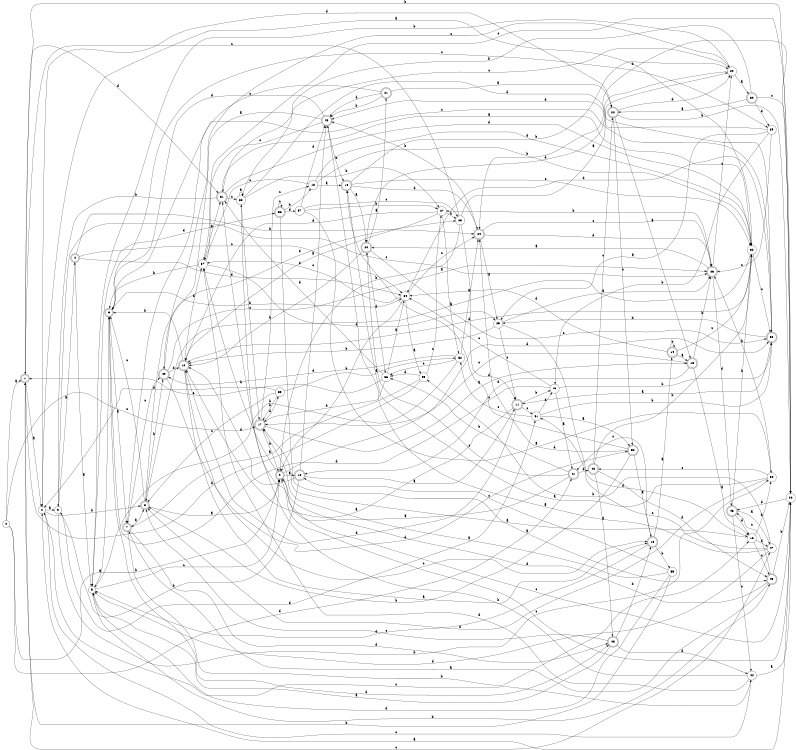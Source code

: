 digraph n47_4 {
__start0 [label="" shape="none"];

rankdir=LR;
size="8,5";

s0 [style="filled", color="black", fillcolor="white" shape="circle", label="0"];
s1 [style="rounded,filled", color="black", fillcolor="white" shape="doublecircle", label="1"];
s2 [style="filled", color="black", fillcolor="white" shape="circle", label="2"];
s3 [style="filled", color="black", fillcolor="white" shape="circle", label="3"];
s4 [style="rounded,filled", color="black", fillcolor="white" shape="doublecircle", label="4"];
s5 [style="filled", color="black", fillcolor="white" shape="circle", label="5"];
s6 [style="rounded,filled", color="black", fillcolor="white" shape="doublecircle", label="6"];
s7 [style="rounded,filled", color="black", fillcolor="white" shape="doublecircle", label="7"];
s8 [style="rounded,filled", color="black", fillcolor="white" shape="doublecircle", label="8"];
s9 [style="rounded,filled", color="black", fillcolor="white" shape="doublecircle", label="9"];
s10 [style="rounded,filled", color="black", fillcolor="white" shape="doublecircle", label="10"];
s11 [style="rounded,filled", color="black", fillcolor="white" shape="doublecircle", label="11"];
s12 [style="rounded,filled", color="black", fillcolor="white" shape="doublecircle", label="12"];
s13 [style="rounded,filled", color="black", fillcolor="white" shape="doublecircle", label="13"];
s14 [style="rounded,filled", color="black", fillcolor="white" shape="doublecircle", label="14"];
s15 [style="rounded,filled", color="black", fillcolor="white" shape="doublecircle", label="15"];
s16 [style="filled", color="black", fillcolor="white" shape="circle", label="16"];
s17 [style="rounded,filled", color="black", fillcolor="white" shape="doublecircle", label="17"];
s18 [style="filled", color="black", fillcolor="white" shape="circle", label="18"];
s19 [style="rounded,filled", color="black", fillcolor="white" shape="doublecircle", label="19"];
s20 [style="rounded,filled", color="black", fillcolor="white" shape="doublecircle", label="20"];
s21 [style="rounded,filled", color="black", fillcolor="white" shape="doublecircle", label="21"];
s22 [style="rounded,filled", color="black", fillcolor="white" shape="doublecircle", label="22"];
s23 [style="filled", color="black", fillcolor="white" shape="circle", label="23"];
s24 [style="rounded,filled", color="black", fillcolor="white" shape="doublecircle", label="24"];
s25 [style="filled", color="black", fillcolor="white" shape="circle", label="25"];
s26 [style="rounded,filled", color="black", fillcolor="white" shape="doublecircle", label="26"];
s27 [style="filled", color="black", fillcolor="white" shape="circle", label="27"];
s28 [style="filled", color="black", fillcolor="white" shape="circle", label="28"];
s29 [style="filled", color="black", fillcolor="white" shape="circle", label="29"];
s30 [style="rounded,filled", color="black", fillcolor="white" shape="doublecircle", label="30"];
s31 [style="rounded,filled", color="black", fillcolor="white" shape="doublecircle", label="31"];
s32 [style="filled", color="black", fillcolor="white" shape="circle", label="32"];
s33 [style="rounded,filled", color="black", fillcolor="white" shape="doublecircle", label="33"];
s34 [style="filled", color="black", fillcolor="white" shape="circle", label="34"];
s35 [style="filled", color="black", fillcolor="white" shape="circle", label="35"];
s36 [style="filled", color="black", fillcolor="white" shape="circle", label="36"];
s37 [style="filled", color="black", fillcolor="white" shape="circle", label="37"];
s38 [style="filled", color="black", fillcolor="white" shape="circle", label="38"];
s39 [style="filled", color="black", fillcolor="white" shape="circle", label="39"];
s40 [style="filled", color="black", fillcolor="white" shape="circle", label="40"];
s41 [style="rounded,filled", color="black", fillcolor="white" shape="doublecircle", label="41"];
s42 [style="rounded,filled", color="black", fillcolor="white" shape="doublecircle", label="42"];
s43 [style="rounded,filled", color="black", fillcolor="white" shape="doublecircle", label="43"];
s44 [style="filled", color="black", fillcolor="white" shape="circle", label="44"];
s45 [style="rounded,filled", color="black", fillcolor="white" shape="doublecircle", label="45"];
s46 [style="rounded,filled", color="black", fillcolor="white" shape="doublecircle", label="46"];
s47 [style="filled", color="black", fillcolor="white" shape="circle", label="47"];
s48 [style="rounded,filled", color="black", fillcolor="white" shape="doublecircle", label="48"];
s49 [style="rounded,filled", color="black", fillcolor="white" shape="doublecircle", label="49"];
s50 [style="rounded,filled", color="black", fillcolor="white" shape="doublecircle", label="50"];
s51 [style="filled", color="black", fillcolor="white" shape="circle", label="51"];
s52 [style="filled", color="black", fillcolor="white" shape="circle", label="52"];
s53 [style="filled", color="black", fillcolor="white" shape="circle", label="53"];
s54 [style="filled", color="black", fillcolor="white" shape="circle", label="54"];
s55 [style="filled", color="black", fillcolor="white" shape="circle", label="55"];
s56 [style="rounded,filled", color="black", fillcolor="white" shape="doublecircle", label="56"];
s57 [style="filled", color="black", fillcolor="white" shape="circle", label="57"];
s0 -> s1 [label="a"];
s0 -> s9 [label="b"];
s0 -> s17 [label="c"];
s0 -> s41 [label="d"];
s1 -> s2 [label="a"];
s1 -> s23 [label="b"];
s1 -> s47 [label="c"];
s1 -> s31 [label="d"];
s2 -> s3 [label="a"];
s2 -> s8 [label="b"];
s2 -> s16 [label="c"];
s2 -> s22 [label="d"];
s3 -> s4 [label="a"];
s3 -> s54 [label="b"];
s3 -> s26 [label="c"];
s3 -> s51 [label="d"];
s4 -> s5 [label="a"];
s4 -> s24 [label="b"];
s4 -> s34 [label="c"];
s4 -> s34 [label="d"];
s5 -> s6 [label="a"];
s5 -> s45 [label="b"];
s5 -> s9 [label="c"];
s5 -> s56 [label="d"];
s6 -> s7 [label="a"];
s6 -> s34 [label="b"];
s6 -> s39 [label="c"];
s6 -> s43 [label="d"];
s7 -> s8 [label="a"];
s7 -> s44 [label="b"];
s7 -> s49 [label="c"];
s7 -> s43 [label="d"];
s8 -> s9 [label="a"];
s8 -> s49 [label="b"];
s8 -> s6 [label="c"];
s8 -> s28 [label="d"];
s9 -> s10 [label="a"];
s9 -> s37 [label="b"];
s9 -> s23 [label="c"];
s9 -> s33 [label="d"];
s10 -> s11 [label="a"];
s10 -> s3 [label="b"];
s10 -> s48 [label="c"];
s10 -> s12 [label="d"];
s11 -> s12 [label="a"];
s11 -> s40 [label="b"];
s11 -> s51 [label="c"];
s11 -> s12 [label="d"];
s12 -> s13 [label="a"];
s12 -> s6 [label="b"];
s12 -> s13 [label="c"];
s12 -> s37 [label="d"];
s13 -> s14 [label="a"];
s13 -> s55 [label="b"];
s13 -> s41 [label="c"];
s13 -> s5 [label="d"];
s14 -> s15 [label="a"];
s14 -> s14 [label="b"];
s14 -> s32 [label="c"];
s14 -> s34 [label="d"];
s15 -> s16 [label="a"];
s15 -> s26 [label="b"];
s15 -> s17 [label="c"];
s15 -> s10 [label="d"];
s16 -> s17 [label="a"];
s16 -> s54 [label="b"];
s16 -> s45 [label="c"];
s16 -> s47 [label="d"];
s17 -> s15 [label="a"];
s17 -> s9 [label="b"];
s17 -> s18 [label="c"];
s17 -> s53 [label="d"];
s18 -> s19 [label="a"];
s18 -> s32 [label="b"];
s18 -> s37 [label="c"];
s18 -> s32 [label="d"];
s19 -> s20 [label="a"];
s19 -> s29 [label="b"];
s19 -> s32 [label="c"];
s19 -> s24 [label="d"];
s20 -> s21 [label="a"];
s20 -> s12 [label="b"];
s20 -> s33 [label="c"];
s20 -> s36 [label="d"];
s21 -> s22 [label="a"];
s21 -> s48 [label="b"];
s21 -> s7 [label="c"];
s21 -> s48 [label="d"];
s22 -> s15 [label="a"];
s22 -> s23 [label="b"];
s22 -> s50 [label="c"];
s22 -> s29 [label="d"];
s23 -> s2 [label="a"];
s23 -> s24 [label="b"];
s23 -> s9 [label="c"];
s23 -> s46 [label="d"];
s24 -> s25 [label="a"];
s24 -> s48 [label="b"];
s24 -> s26 [label="c"];
s24 -> s26 [label="d"];
s25 -> s26 [label="a"];
s25 -> s12 [label="b"];
s25 -> s11 [label="c"];
s25 -> s16 [label="d"];
s26 -> s20 [label="a"];
s26 -> s27 [label="b"];
s26 -> s29 [label="c"];
s26 -> s46 [label="d"];
s27 -> s12 [label="a"];
s27 -> s28 [label="b"];
s27 -> s52 [label="c"];
s27 -> s12 [label="d"];
s28 -> s29 [label="a"];
s28 -> s9 [label="b"];
s28 -> s1 [label="c"];
s28 -> s11 [label="d"];
s29 -> s30 [label="a"];
s29 -> s5 [label="b"];
s29 -> s38 [label="c"];
s29 -> s20 [label="d"];
s30 -> s22 [label="a"];
s30 -> s31 [label="b"];
s30 -> s23 [label="c"];
s30 -> s39 [label="d"];
s31 -> s32 [label="a"];
s31 -> s3 [label="b"];
s31 -> s38 [label="c"];
s31 -> s32 [label="d"];
s32 -> s2 [label="a"];
s32 -> s8 [label="b"];
s32 -> s33 [label="c"];
s32 -> s12 [label="d"];
s33 -> s11 [label="a"];
s33 -> s25 [label="b"];
s33 -> s6 [label="c"];
s33 -> s34 [label="d"];
s34 -> s35 [label="a"];
s34 -> s9 [label="b"];
s34 -> s24 [label="c"];
s34 -> s37 [label="d"];
s35 -> s7 [label="a"];
s35 -> s1 [label="b"];
s35 -> s27 [label="c"];
s35 -> s36 [label="d"];
s36 -> s34 [label="a"];
s36 -> s17 [label="b"];
s36 -> s1 [label="c"];
s36 -> s31 [label="d"];
s37 -> s31 [label="a"];
s37 -> s6 [label="b"];
s37 -> s23 [label="c"];
s37 -> s25 [label="d"];
s38 -> s38 [label="a"];
s38 -> s27 [label="b"];
s38 -> s17 [label="c"];
s38 -> s33 [label="d"];
s39 -> s25 [label="a"];
s39 -> s40 [label="b"];
s39 -> s26 [label="c"];
s39 -> s48 [label="d"];
s40 -> s41 [label="a"];
s40 -> s33 [label="b"];
s40 -> s34 [label="c"];
s40 -> s6 [label="d"];
s41 -> s31 [label="a"];
s41 -> s36 [label="b"];
s41 -> s20 [label="c"];
s41 -> s42 [label="d"];
s42 -> s43 [label="a"];
s42 -> s32 [label="b"];
s42 -> s22 [label="c"];
s42 -> s45 [label="d"];
s43 -> s5 [label="a"];
s43 -> s13 [label="b"];
s43 -> s8 [label="c"];
s43 -> s44 [label="d"];
s44 -> s23 [label="a"];
s44 -> s38 [label="b"];
s44 -> s2 [label="c"];
s44 -> s37 [label="d"];
s45 -> s7 [label="a"];
s45 -> s23 [label="b"];
s45 -> s46 [label="c"];
s45 -> s9 [label="d"];
s46 -> s47 [label="a"];
s46 -> s32 [label="b"];
s46 -> s44 [label="c"];
s46 -> s16 [label="d"];
s47 -> s48 [label="a"];
s47 -> s35 [label="b"];
s47 -> s51 [label="c"];
s47 -> s5 [label="d"];
s48 -> s49 [label="a"];
s48 -> s19 [label="b"];
s48 -> s37 [label="c"];
s48 -> s6 [label="d"];
s49 -> s26 [label="a"];
s49 -> s12 [label="b"];
s49 -> s29 [label="c"];
s49 -> s50 [label="d"];
s50 -> s13 [label="a"];
s50 -> s8 [label="b"];
s50 -> s19 [label="c"];
s50 -> s24 [label="d"];
s51 -> s50 [label="a"];
s51 -> s33 [label="b"];
s51 -> s52 [label="c"];
s51 -> s40 [label="d"];
s52 -> s24 [label="a"];
s52 -> s5 [label="b"];
s52 -> s36 [label="c"];
s52 -> s49 [label="d"];
s53 -> s52 [label="a"];
s53 -> s17 [label="b"];
s53 -> s8 [label="c"];
s53 -> s2 [label="d"];
s54 -> s19 [label="a"];
s54 -> s26 [label="b"];
s54 -> s42 [label="c"];
s54 -> s8 [label="d"];
s55 -> s17 [label="a"];
s55 -> s1 [label="b"];
s55 -> s10 [label="c"];
s55 -> s5 [label="d"];
s56 -> s45 [label="a"];
s56 -> s18 [label="b"];
s56 -> s56 [label="c"];
s56 -> s57 [label="d"];
s57 -> s54 [label="a"];
s57 -> s27 [label="b"];
s57 -> s28 [label="c"];
s57 -> s48 [label="d"];

}